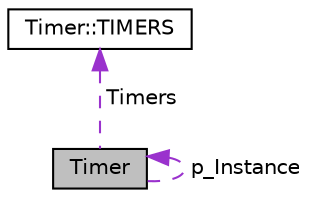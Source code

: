 digraph "Timer"
{
 // LATEX_PDF_SIZE
  edge [fontname="Helvetica",fontsize="10",labelfontname="Helvetica",labelfontsize="10"];
  node [fontname="Helvetica",fontsize="10",shape=record];
  Node1 [label="Timer",height=0.2,width=0.4,color="black", fillcolor="grey75", style="filled", fontcolor="black",tooltip="シーンやエネミーを制御するためのタイマークラス 試験的に佐藤先生のシングルトンを導入"];
  Node2 -> Node1 [dir="back",color="darkorchid3",fontsize="10",style="dashed",label=" Timers" ,fontname="Helvetica"];
  Node2 [label="Timer::TIMERS",height=0.2,width=0.4,color="black", fillcolor="white", style="filled",URL="$struct_timer_1_1_t_i_m_e_r_s.html",tooltip="タイマー変数をまとめた構造体"];
  Node1 -> Node1 [dir="back",color="darkorchid3",fontsize="10",style="dashed",label=" p_Instance" ,fontname="Helvetica"];
}
